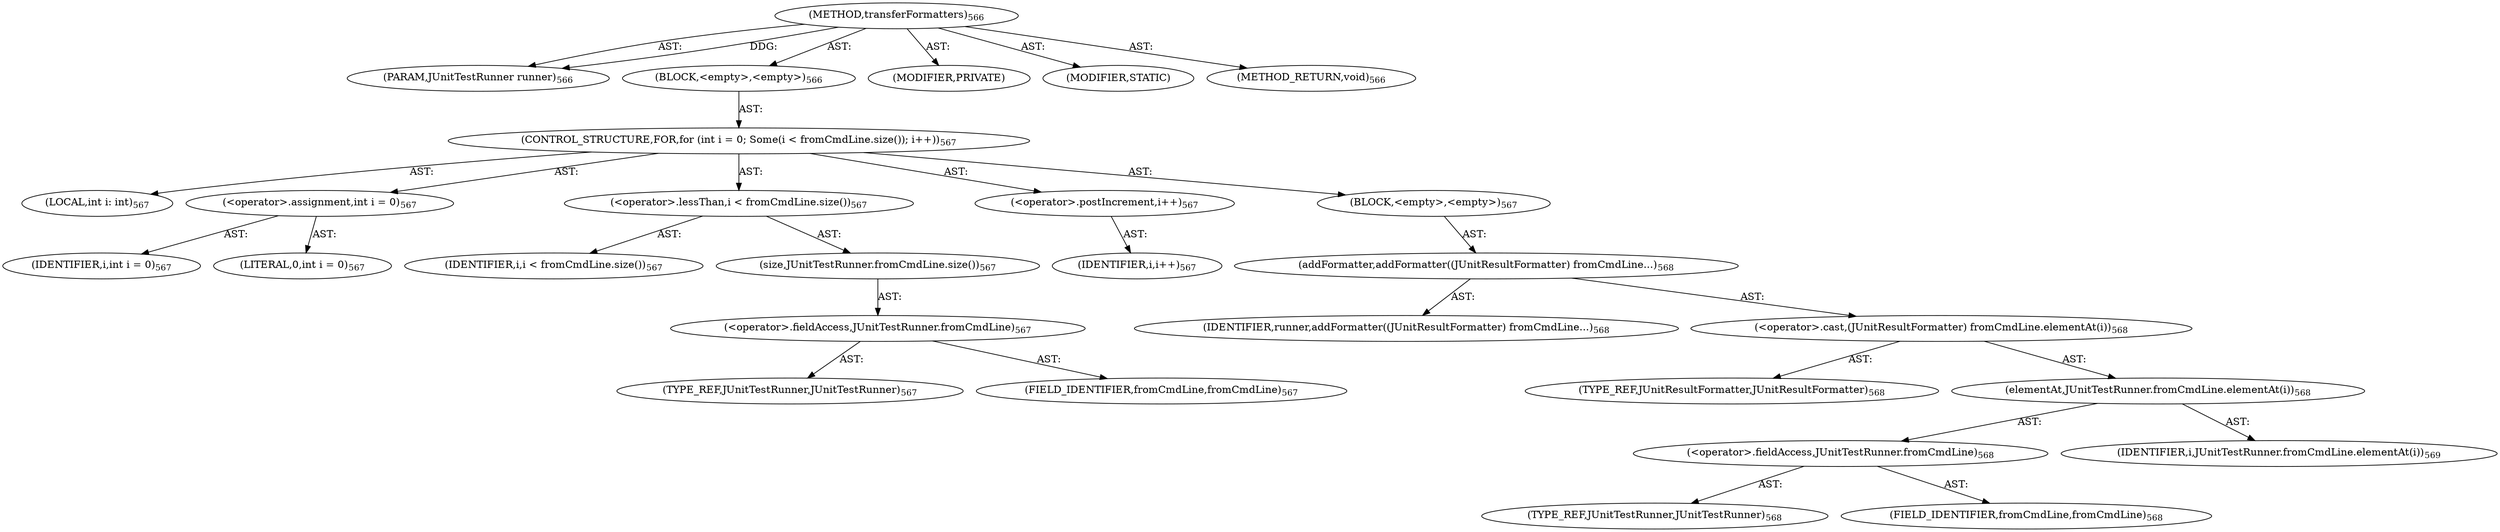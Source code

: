 digraph "transferFormatters" {  
"111669149718" [label = <(METHOD,transferFormatters)<SUB>566</SUB>> ]
"115964117053" [label = <(PARAM,JUnitTestRunner runner)<SUB>566</SUB>> ]
"25769803854" [label = <(BLOCK,&lt;empty&gt;,&lt;empty&gt;)<SUB>566</SUB>> ]
"47244640306" [label = <(CONTROL_STRUCTURE,FOR,for (int i = 0; Some(i &lt; fromCmdLine.size()); i++))<SUB>567</SUB>> ]
"94489280543" [label = <(LOCAL,int i: int)<SUB>567</SUB>> ]
"30064771420" [label = <(&lt;operator&gt;.assignment,int i = 0)<SUB>567</SUB>> ]
"68719477026" [label = <(IDENTIFIER,i,int i = 0)<SUB>567</SUB>> ]
"90194313282" [label = <(LITERAL,0,int i = 0)<SUB>567</SUB>> ]
"30064771421" [label = <(&lt;operator&gt;.lessThan,i &lt; fromCmdLine.size())<SUB>567</SUB>> ]
"68719477027" [label = <(IDENTIFIER,i,i &lt; fromCmdLine.size())<SUB>567</SUB>> ]
"30064771422" [label = <(size,JUnitTestRunner.fromCmdLine.size())<SUB>567</SUB>> ]
"30064771423" [label = <(&lt;operator&gt;.fieldAccess,JUnitTestRunner.fromCmdLine)<SUB>567</SUB>> ]
"180388626446" [label = <(TYPE_REF,JUnitTestRunner,JUnitTestRunner)<SUB>567</SUB>> ]
"55834574944" [label = <(FIELD_IDENTIFIER,fromCmdLine,fromCmdLine)<SUB>567</SUB>> ]
"30064771424" [label = <(&lt;operator&gt;.postIncrement,i++)<SUB>567</SUB>> ]
"68719477028" [label = <(IDENTIFIER,i,i++)<SUB>567</SUB>> ]
"25769803855" [label = <(BLOCK,&lt;empty&gt;,&lt;empty&gt;)<SUB>567</SUB>> ]
"30064771425" [label = <(addFormatter,addFormatter((JUnitResultFormatter) fromCmdLine...)<SUB>568</SUB>> ]
"68719477029" [label = <(IDENTIFIER,runner,addFormatter((JUnitResultFormatter) fromCmdLine...)<SUB>568</SUB>> ]
"30064771426" [label = <(&lt;operator&gt;.cast,(JUnitResultFormatter) fromCmdLine.elementAt(i))<SUB>568</SUB>> ]
"180388626447" [label = <(TYPE_REF,JUnitResultFormatter,JUnitResultFormatter)<SUB>568</SUB>> ]
"30064771427" [label = <(elementAt,JUnitTestRunner.fromCmdLine.elementAt(i))<SUB>568</SUB>> ]
"30064771428" [label = <(&lt;operator&gt;.fieldAccess,JUnitTestRunner.fromCmdLine)<SUB>568</SUB>> ]
"180388626448" [label = <(TYPE_REF,JUnitTestRunner,JUnitTestRunner)<SUB>568</SUB>> ]
"55834574945" [label = <(FIELD_IDENTIFIER,fromCmdLine,fromCmdLine)<SUB>568</SUB>> ]
"68719477030" [label = <(IDENTIFIER,i,JUnitTestRunner.fromCmdLine.elementAt(i))<SUB>569</SUB>> ]
"133143986245" [label = <(MODIFIER,PRIVATE)> ]
"133143986246" [label = <(MODIFIER,STATIC)> ]
"128849018902" [label = <(METHOD_RETURN,void)<SUB>566</SUB>> ]
  "111669149718" -> "115964117053"  [ label = "AST: "] 
  "111669149718" -> "25769803854"  [ label = "AST: "] 
  "111669149718" -> "133143986245"  [ label = "AST: "] 
  "111669149718" -> "133143986246"  [ label = "AST: "] 
  "111669149718" -> "128849018902"  [ label = "AST: "] 
  "25769803854" -> "47244640306"  [ label = "AST: "] 
  "47244640306" -> "94489280543"  [ label = "AST: "] 
  "47244640306" -> "30064771420"  [ label = "AST: "] 
  "47244640306" -> "30064771421"  [ label = "AST: "] 
  "47244640306" -> "30064771424"  [ label = "AST: "] 
  "47244640306" -> "25769803855"  [ label = "AST: "] 
  "30064771420" -> "68719477026"  [ label = "AST: "] 
  "30064771420" -> "90194313282"  [ label = "AST: "] 
  "30064771421" -> "68719477027"  [ label = "AST: "] 
  "30064771421" -> "30064771422"  [ label = "AST: "] 
  "30064771422" -> "30064771423"  [ label = "AST: "] 
  "30064771423" -> "180388626446"  [ label = "AST: "] 
  "30064771423" -> "55834574944"  [ label = "AST: "] 
  "30064771424" -> "68719477028"  [ label = "AST: "] 
  "25769803855" -> "30064771425"  [ label = "AST: "] 
  "30064771425" -> "68719477029"  [ label = "AST: "] 
  "30064771425" -> "30064771426"  [ label = "AST: "] 
  "30064771426" -> "180388626447"  [ label = "AST: "] 
  "30064771426" -> "30064771427"  [ label = "AST: "] 
  "30064771427" -> "30064771428"  [ label = "AST: "] 
  "30064771427" -> "68719477030"  [ label = "AST: "] 
  "30064771428" -> "180388626448"  [ label = "AST: "] 
  "30064771428" -> "55834574945"  [ label = "AST: "] 
  "111669149718" -> "115964117053"  [ label = "DDG: "] 
}
